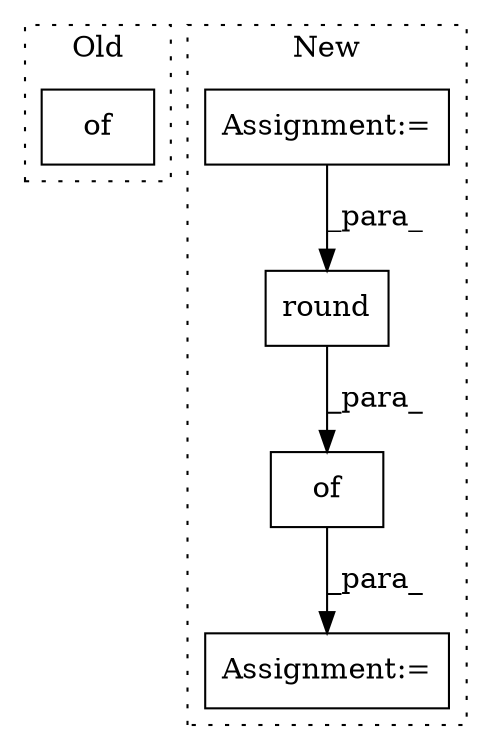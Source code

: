 digraph G {
subgraph cluster0 {
1 [label="of" a="32" s="3990,4100" l="3,1" shape="box"];
label = "Old";
style="dotted";
}
subgraph cluster1 {
2 [label="round" a="32" s="4294,4361" l="6,1" shape="box"];
3 [label="Assignment:=" a="7" s="4261" l="1" shape="box"];
4 [label="Assignment:=" a="7" s="4177" l="1" shape="box"];
5 [label="of" a="32" s="4266,4506" l="3,1" shape="box"];
label = "New";
style="dotted";
}
2 -> 5 [label="_para_"];
4 -> 2 [label="_para_"];
5 -> 3 [label="_para_"];
}